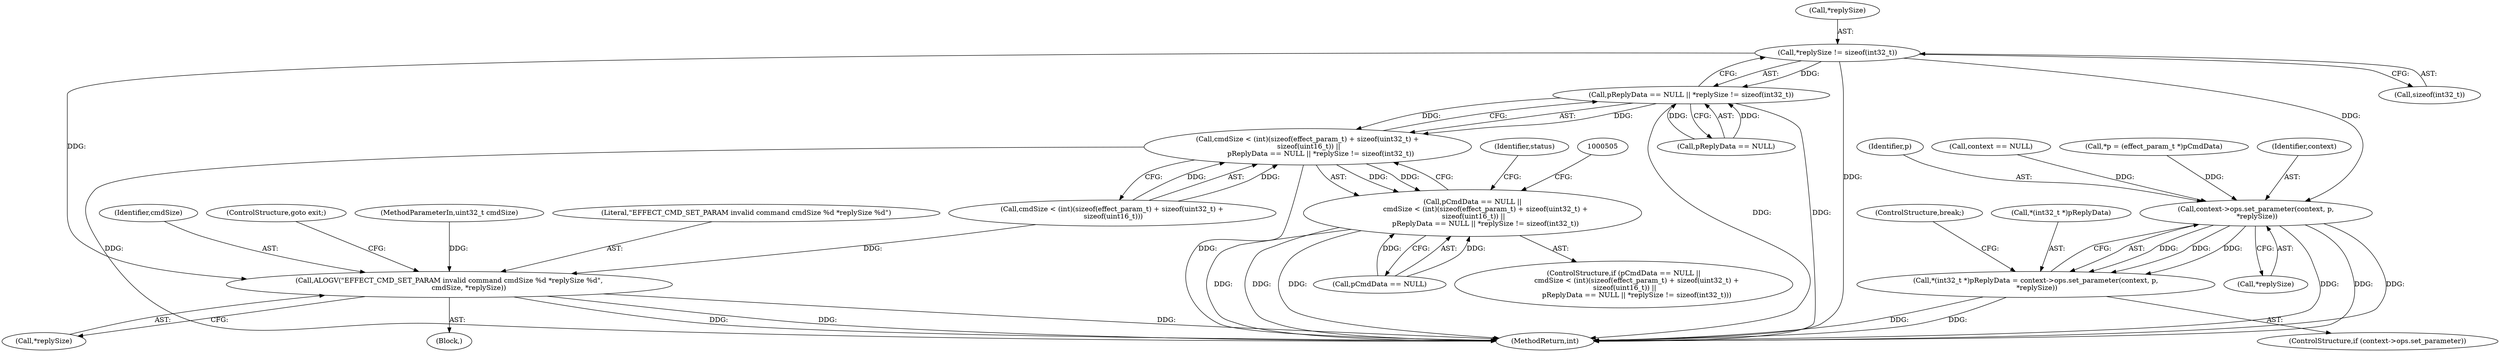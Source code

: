 digraph "0_Android_073a80800f341325932c66818ce4302b312909a4@API" {
"1000486" [label="(Call,*replySize != sizeof(int32_t))"];
"1000482" [label="(Call,pReplyData == NULL || *replySize != sizeof(int32_t))"];
"1000469" [label="(Call,cmdSize < (int)(sizeof(effect_param_t) + sizeof(uint32_t) +\n sizeof(uint16_t)) ||\n            pReplyData == NULL || *replySize != sizeof(int32_t))"];
"1000465" [label="(Call,pCmdData == NULL ||\n            cmdSize < (int)(sizeof(effect_param_t) + sizeof(uint32_t) +\n sizeof(uint16_t)) ||\n            pReplyData == NULL || *replySize != sizeof(int32_t))"];
"1000496" [label="(Call,ALOGV(\"EFFECT_CMD_SET_PARAM invalid command cmdSize %d *replySize %d\",\n                  cmdSize, *replySize))"];
"1000525" [label="(Call,context->ops.set_parameter(context, p,\n *replySize))"];
"1000520" [label="(Call,*(int32_t *)pReplyData = context->ops.set_parameter(context, p,\n *replySize))"];
"1000483" [label="(Call,pReplyData == NULL)"];
"1000465" [label="(Call,pCmdData == NULL ||\n            cmdSize < (int)(sizeof(effect_param_t) + sizeof(uint32_t) +\n sizeof(uint16_t)) ||\n            pReplyData == NULL || *replySize != sizeof(int32_t))"];
"1000514" [label="(ControlStructure,if (context->ops.set_parameter))"];
"1000526" [label="(Identifier,context)"];
"1000103" [label="(MethodParameterIn,uint32_t cmdSize)"];
"1000528" [label="(Call,*replySize)"];
"1000466" [label="(Call,pCmdData == NULL)"];
"1000712" [label="(MethodReturn,int)"];
"1000491" [label="(Block,)"];
"1000497" [label="(Literal,\"EFFECT_CMD_SET_PARAM invalid command cmdSize %d *replySize %d\")"];
"1000520" [label="(Call,*(int32_t *)pReplyData = context->ops.set_parameter(context, p,\n *replySize))"];
"1000464" [label="(ControlStructure,if (pCmdData == NULL ||\n            cmdSize < (int)(sizeof(effect_param_t) + sizeof(uint32_t) +\n sizeof(uint16_t)) ||\n            pReplyData == NULL || *replySize != sizeof(int32_t)))"];
"1000527" [label="(Identifier,p)"];
"1000525" [label="(Call,context->ops.set_parameter(context, p,\n *replySize))"];
"1000493" [label="(Identifier,status)"];
"1000469" [label="(Call,cmdSize < (int)(sizeof(effect_param_t) + sizeof(uint32_t) +\n sizeof(uint16_t)) ||\n            pReplyData == NULL || *replySize != sizeof(int32_t))"];
"1000496" [label="(Call,ALOGV(\"EFFECT_CMD_SET_PARAM invalid command cmdSize %d *replySize %d\",\n                  cmdSize, *replySize))"];
"1000530" [label="(ControlStructure,break;)"];
"1000498" [label="(Identifier,cmdSize)"];
"1000134" [label="(Call,context == NULL)"];
"1000486" [label="(Call,*replySize != sizeof(int32_t))"];
"1000470" [label="(Call,cmdSize < (int)(sizeof(effect_param_t) + sizeof(uint32_t) +\n sizeof(uint16_t)))"];
"1000489" [label="(Call,sizeof(int32_t))"];
"1000509" [label="(Call,*p = (effect_param_t *)pCmdData)"];
"1000521" [label="(Call,*(int32_t *)pReplyData)"];
"1000482" [label="(Call,pReplyData == NULL || *replySize != sizeof(int32_t))"];
"1000487" [label="(Call,*replySize)"];
"1000501" [label="(ControlStructure,goto exit;)"];
"1000499" [label="(Call,*replySize)"];
"1000486" -> "1000482"  [label="AST: "];
"1000486" -> "1000489"  [label="CFG: "];
"1000487" -> "1000486"  [label="AST: "];
"1000489" -> "1000486"  [label="AST: "];
"1000482" -> "1000486"  [label="CFG: "];
"1000486" -> "1000712"  [label="DDG: "];
"1000486" -> "1000482"  [label="DDG: "];
"1000486" -> "1000496"  [label="DDG: "];
"1000486" -> "1000525"  [label="DDG: "];
"1000482" -> "1000469"  [label="AST: "];
"1000482" -> "1000483"  [label="CFG: "];
"1000483" -> "1000482"  [label="AST: "];
"1000469" -> "1000482"  [label="CFG: "];
"1000482" -> "1000712"  [label="DDG: "];
"1000482" -> "1000712"  [label="DDG: "];
"1000482" -> "1000469"  [label="DDG: "];
"1000482" -> "1000469"  [label="DDG: "];
"1000483" -> "1000482"  [label="DDG: "];
"1000483" -> "1000482"  [label="DDG: "];
"1000469" -> "1000465"  [label="AST: "];
"1000469" -> "1000470"  [label="CFG: "];
"1000470" -> "1000469"  [label="AST: "];
"1000465" -> "1000469"  [label="CFG: "];
"1000469" -> "1000712"  [label="DDG: "];
"1000469" -> "1000712"  [label="DDG: "];
"1000469" -> "1000465"  [label="DDG: "];
"1000469" -> "1000465"  [label="DDG: "];
"1000470" -> "1000469"  [label="DDG: "];
"1000470" -> "1000469"  [label="DDG: "];
"1000465" -> "1000464"  [label="AST: "];
"1000465" -> "1000466"  [label="CFG: "];
"1000466" -> "1000465"  [label="AST: "];
"1000493" -> "1000465"  [label="CFG: "];
"1000505" -> "1000465"  [label="CFG: "];
"1000465" -> "1000712"  [label="DDG: "];
"1000465" -> "1000712"  [label="DDG: "];
"1000465" -> "1000712"  [label="DDG: "];
"1000466" -> "1000465"  [label="DDG: "];
"1000466" -> "1000465"  [label="DDG: "];
"1000496" -> "1000491"  [label="AST: "];
"1000496" -> "1000499"  [label="CFG: "];
"1000497" -> "1000496"  [label="AST: "];
"1000498" -> "1000496"  [label="AST: "];
"1000499" -> "1000496"  [label="AST: "];
"1000501" -> "1000496"  [label="CFG: "];
"1000496" -> "1000712"  [label="DDG: "];
"1000496" -> "1000712"  [label="DDG: "];
"1000496" -> "1000712"  [label="DDG: "];
"1000470" -> "1000496"  [label="DDG: "];
"1000103" -> "1000496"  [label="DDG: "];
"1000525" -> "1000520"  [label="AST: "];
"1000525" -> "1000528"  [label="CFG: "];
"1000526" -> "1000525"  [label="AST: "];
"1000527" -> "1000525"  [label="AST: "];
"1000528" -> "1000525"  [label="AST: "];
"1000520" -> "1000525"  [label="CFG: "];
"1000525" -> "1000712"  [label="DDG: "];
"1000525" -> "1000712"  [label="DDG: "];
"1000525" -> "1000712"  [label="DDG: "];
"1000525" -> "1000520"  [label="DDG: "];
"1000525" -> "1000520"  [label="DDG: "];
"1000525" -> "1000520"  [label="DDG: "];
"1000134" -> "1000525"  [label="DDG: "];
"1000509" -> "1000525"  [label="DDG: "];
"1000520" -> "1000514"  [label="AST: "];
"1000521" -> "1000520"  [label="AST: "];
"1000530" -> "1000520"  [label="CFG: "];
"1000520" -> "1000712"  [label="DDG: "];
"1000520" -> "1000712"  [label="DDG: "];
}
